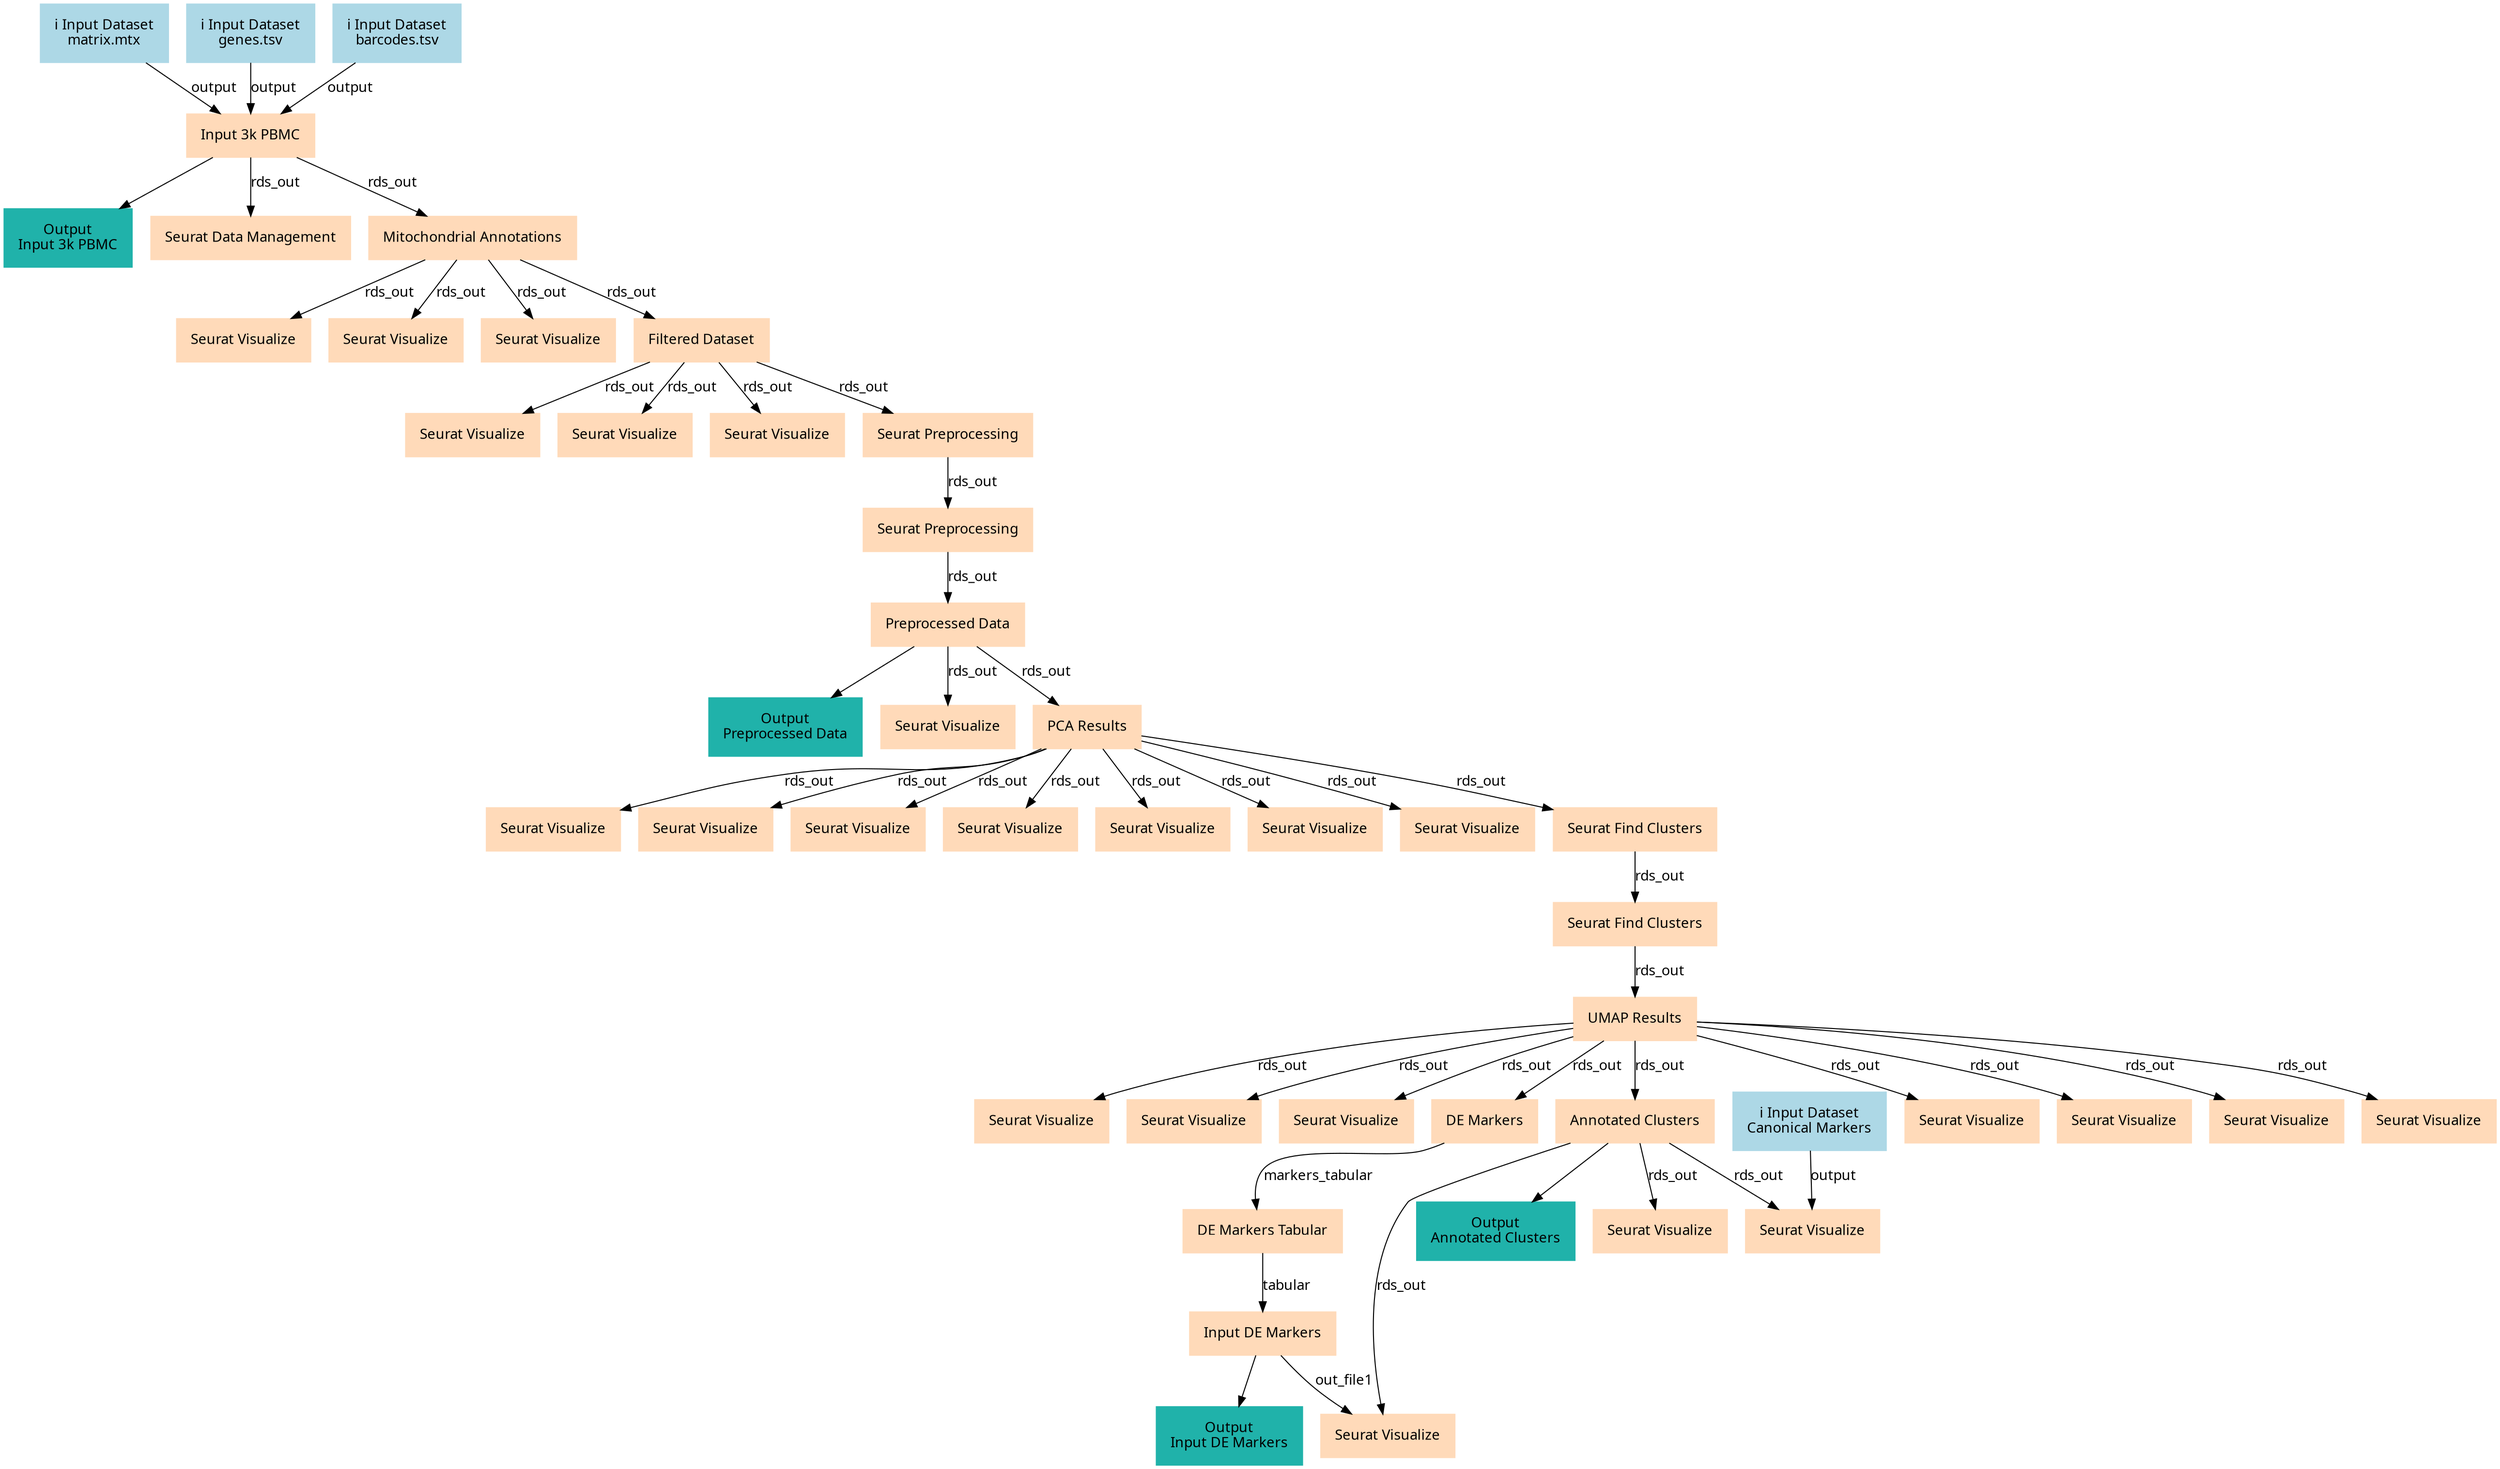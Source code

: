 digraph main {
  node [fontname="Atkinson Hyperlegible", shape=box, color=white,style=filled,color=peachpuff,margin="0.2,0.2"];
  edge [fontname="Atkinson Hyperlegible"];
  0[color=lightblue,label="ℹ️ Input Dataset\nmatrix.mtx"]
  1[color=lightblue,label="ℹ️ Input Dataset\ngenes.tsv"]
  2[color=lightblue,label="ℹ️ Input Dataset\nbarcodes.tsv"]
  3[color=lightblue,label="ℹ️ Input Dataset\nCanonical Markers"]
  4[label="Input 3k PBMC"]
  2 -> 4 [label="output"]
  1 -> 4 [label="output"]
  0 -> 4 [label="output"]
  k03045273908545948c558ebd07a5f30f[color=lightseagreen,label="Output\nInput 3k PBMC"]
  4 -> k03045273908545948c558ebd07a5f30f
  5[label="Seurat Data Management"]
  4 -> 5 [label="rds_out"]
  6[label="Mitochondrial Annotations"]
  4 -> 6 [label="rds_out"]
  7[label="Seurat Visualize"]
  6 -> 7 [label="rds_out"]
  8[label="Seurat Visualize"]
  6 -> 8 [label="rds_out"]
  9[label="Seurat Visualize"]
  6 -> 9 [label="rds_out"]
  10[label="Filtered Dataset"]
  6 -> 10 [label="rds_out"]
  11[label="Seurat Visualize"]
  10 -> 11 [label="rds_out"]
  12[label="Seurat Visualize"]
  10 -> 12 [label="rds_out"]
  13[label="Seurat Visualize"]
  10 -> 13 [label="rds_out"]
  14[label="Seurat Preprocessing"]
  10 -> 14 [label="rds_out"]
  15[label="Seurat Preprocessing"]
  14 -> 15 [label="rds_out"]
  16[label="Preprocessed Data"]
  15 -> 16 [label="rds_out"]
  k373b75429bea423eb22057973b41a0ff[color=lightseagreen,label="Output\nPreprocessed Data"]
  16 -> k373b75429bea423eb22057973b41a0ff
  17[label="Seurat Visualize"]
  16 -> 17 [label="rds_out"]
  18[label="PCA Results"]
  16 -> 18 [label="rds_out"]
  19[label="Seurat Visualize"]
  18 -> 19 [label="rds_out"]
  20[label="Seurat Visualize"]
  18 -> 20 [label="rds_out"]
  21[label="Seurat Visualize"]
  18 -> 21 [label="rds_out"]
  22[label="Seurat Visualize"]
  18 -> 22 [label="rds_out"]
  23[label="Seurat Visualize"]
  18 -> 23 [label="rds_out"]
  24[label="Seurat Visualize"]
  18 -> 24 [label="rds_out"]
  25[label="Seurat Visualize"]
  18 -> 25 [label="rds_out"]
  26[label="Seurat Find Clusters"]
  18 -> 26 [label="rds_out"]
  27[label="Seurat Find Clusters"]
  26 -> 27 [label="rds_out"]
  28[label="UMAP Results"]
  27 -> 28 [label="rds_out"]
  29[label="Seurat Visualize"]
  28 -> 29 [label="rds_out"]
  30[label="Seurat Visualize"]
  28 -> 30 [label="rds_out"]
  31[label="Seurat Visualize"]
  28 -> 31 [label="rds_out"]
  32[label="DE Markers"]
  28 -> 32 [label="rds_out"]
  33[label="Seurat Visualize"]
  28 -> 33 [label="rds_out"]
  34[label="Seurat Visualize"]
  28 -> 34 [label="rds_out"]
  35[label="Seurat Visualize"]
  28 -> 35 [label="rds_out"]
  36[label="Seurat Visualize"]
  28 -> 36 [label="rds_out"]
  37[label="Annotated Clusters"]
  28 -> 37 [label="rds_out"]
  k55153467659a483eac4cfa44bd556e42[color=lightseagreen,label="Output\nAnnotated Clusters"]
  37 -> k55153467659a483eac4cfa44bd556e42
  38[label="DE Markers Tabular"]
  32 -> 38 [label="markers_tabular"]
  39[label="Seurat Visualize"]
  37 -> 39 [label="rds_out"]
  40[label="Seurat Visualize"]
  3 -> 40 [label="output"]
  37 -> 40 [label="rds_out"]
  41[label="Input DE Markers"]
  38 -> 41 [label="tabular"]
  k8ed41cb79d3b4ff1940d965b5809b1b2[color=lightseagreen,label="Output\nInput DE Markers"]
  41 -> k8ed41cb79d3b4ff1940d965b5809b1b2
  42[label="Seurat Visualize"]
  41 -> 42 [label="out_file1"]
  37 -> 42 [label="rds_out"]
}